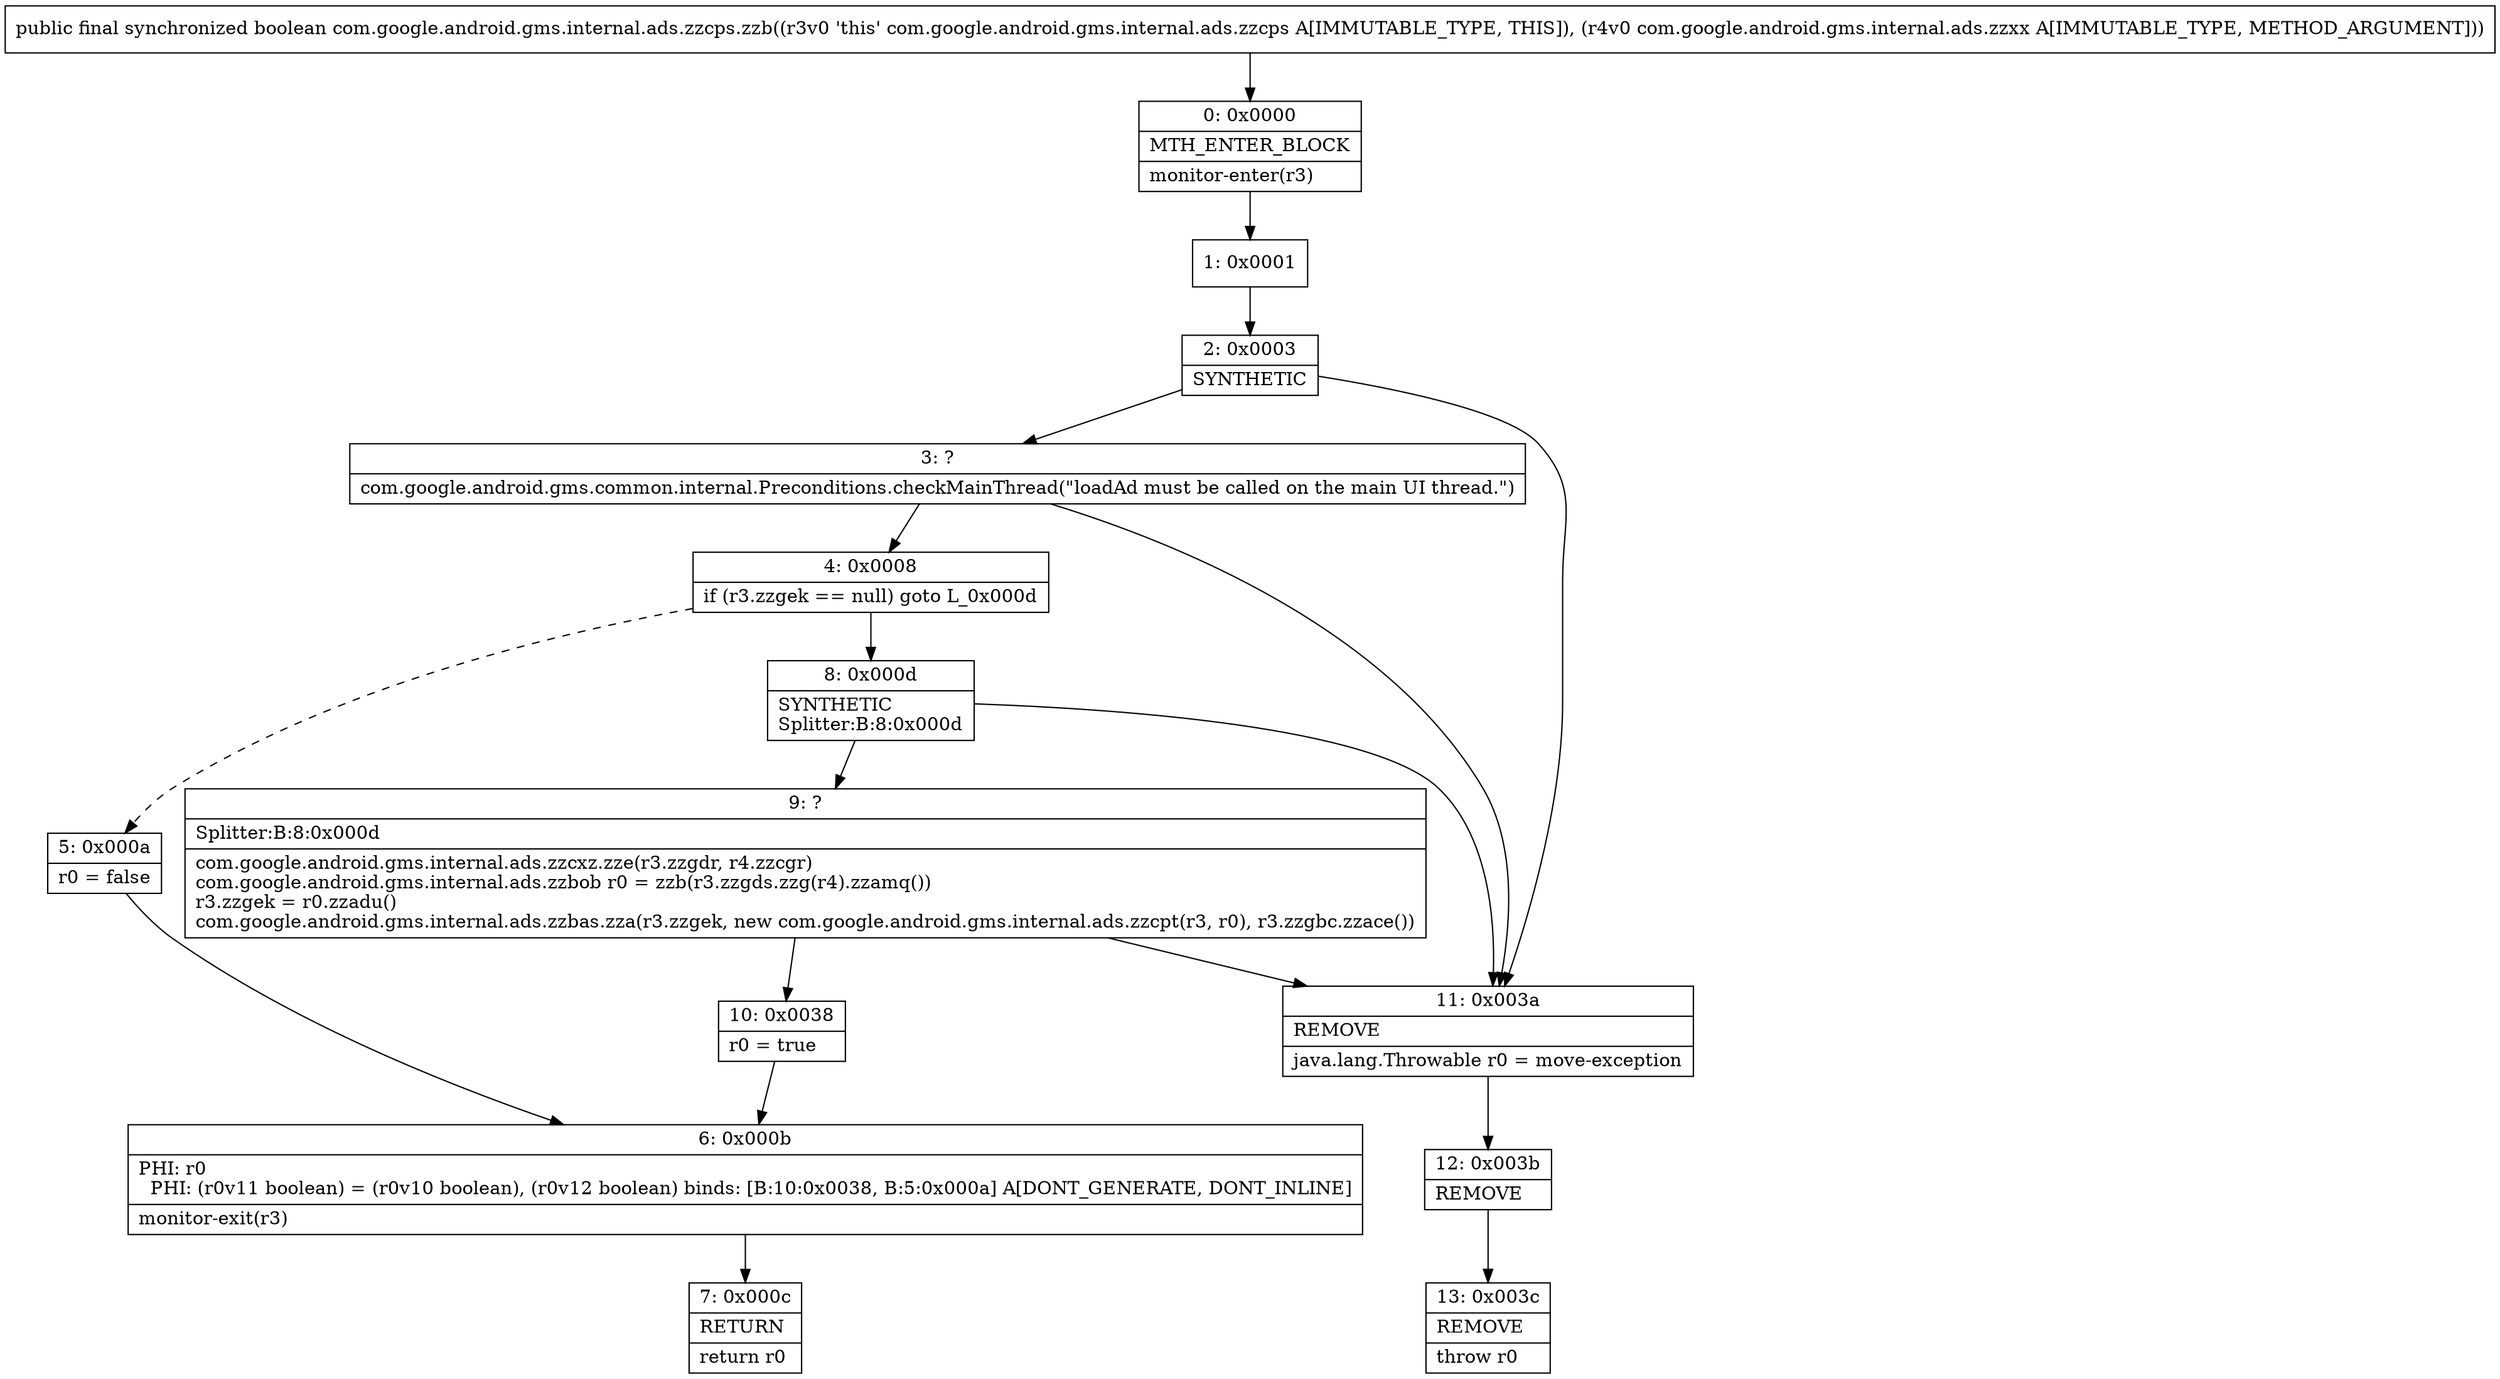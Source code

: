 digraph "CFG forcom.google.android.gms.internal.ads.zzcps.zzb(Lcom\/google\/android\/gms\/internal\/ads\/zzxx;)Z" {
Node_0 [shape=record,label="{0\:\ 0x0000|MTH_ENTER_BLOCK\l|monitor\-enter(r3)\l}"];
Node_1 [shape=record,label="{1\:\ 0x0001}"];
Node_2 [shape=record,label="{2\:\ 0x0003|SYNTHETIC\l}"];
Node_3 [shape=record,label="{3\:\ ?|com.google.android.gms.common.internal.Preconditions.checkMainThread(\"loadAd must be called on the main UI thread.\")\l}"];
Node_4 [shape=record,label="{4\:\ 0x0008|if (r3.zzgek == null) goto L_0x000d\l}"];
Node_5 [shape=record,label="{5\:\ 0x000a|r0 = false\l}"];
Node_6 [shape=record,label="{6\:\ 0x000b|PHI: r0 \l  PHI: (r0v11 boolean) = (r0v10 boolean), (r0v12 boolean) binds: [B:10:0x0038, B:5:0x000a] A[DONT_GENERATE, DONT_INLINE]\l|monitor\-exit(r3)\l}"];
Node_7 [shape=record,label="{7\:\ 0x000c|RETURN\l|return r0\l}"];
Node_8 [shape=record,label="{8\:\ 0x000d|SYNTHETIC\lSplitter:B:8:0x000d\l}"];
Node_9 [shape=record,label="{9\:\ ?|Splitter:B:8:0x000d\l|com.google.android.gms.internal.ads.zzcxz.zze(r3.zzgdr, r4.zzcgr)\lcom.google.android.gms.internal.ads.zzbob r0 = zzb(r3.zzgds.zzg(r4).zzamq())\lr3.zzgek = r0.zzadu()\lcom.google.android.gms.internal.ads.zzbas.zza(r3.zzgek, new com.google.android.gms.internal.ads.zzcpt(r3, r0), r3.zzgbc.zzace())\l}"];
Node_10 [shape=record,label="{10\:\ 0x0038|r0 = true\l}"];
Node_11 [shape=record,label="{11\:\ 0x003a|REMOVE\l|java.lang.Throwable r0 = move\-exception\l}"];
Node_12 [shape=record,label="{12\:\ 0x003b|REMOVE\l}"];
Node_13 [shape=record,label="{13\:\ 0x003c|REMOVE\l|throw r0\l}"];
MethodNode[shape=record,label="{public final synchronized boolean com.google.android.gms.internal.ads.zzcps.zzb((r3v0 'this' com.google.android.gms.internal.ads.zzcps A[IMMUTABLE_TYPE, THIS]), (r4v0 com.google.android.gms.internal.ads.zzxx A[IMMUTABLE_TYPE, METHOD_ARGUMENT])) }"];
MethodNode -> Node_0;
Node_0 -> Node_1;
Node_1 -> Node_2;
Node_2 -> Node_3;
Node_2 -> Node_11;
Node_3 -> Node_4;
Node_3 -> Node_11;
Node_4 -> Node_5[style=dashed];
Node_4 -> Node_8;
Node_5 -> Node_6;
Node_6 -> Node_7;
Node_8 -> Node_9;
Node_8 -> Node_11;
Node_9 -> Node_10;
Node_9 -> Node_11;
Node_10 -> Node_6;
Node_11 -> Node_12;
Node_12 -> Node_13;
}

